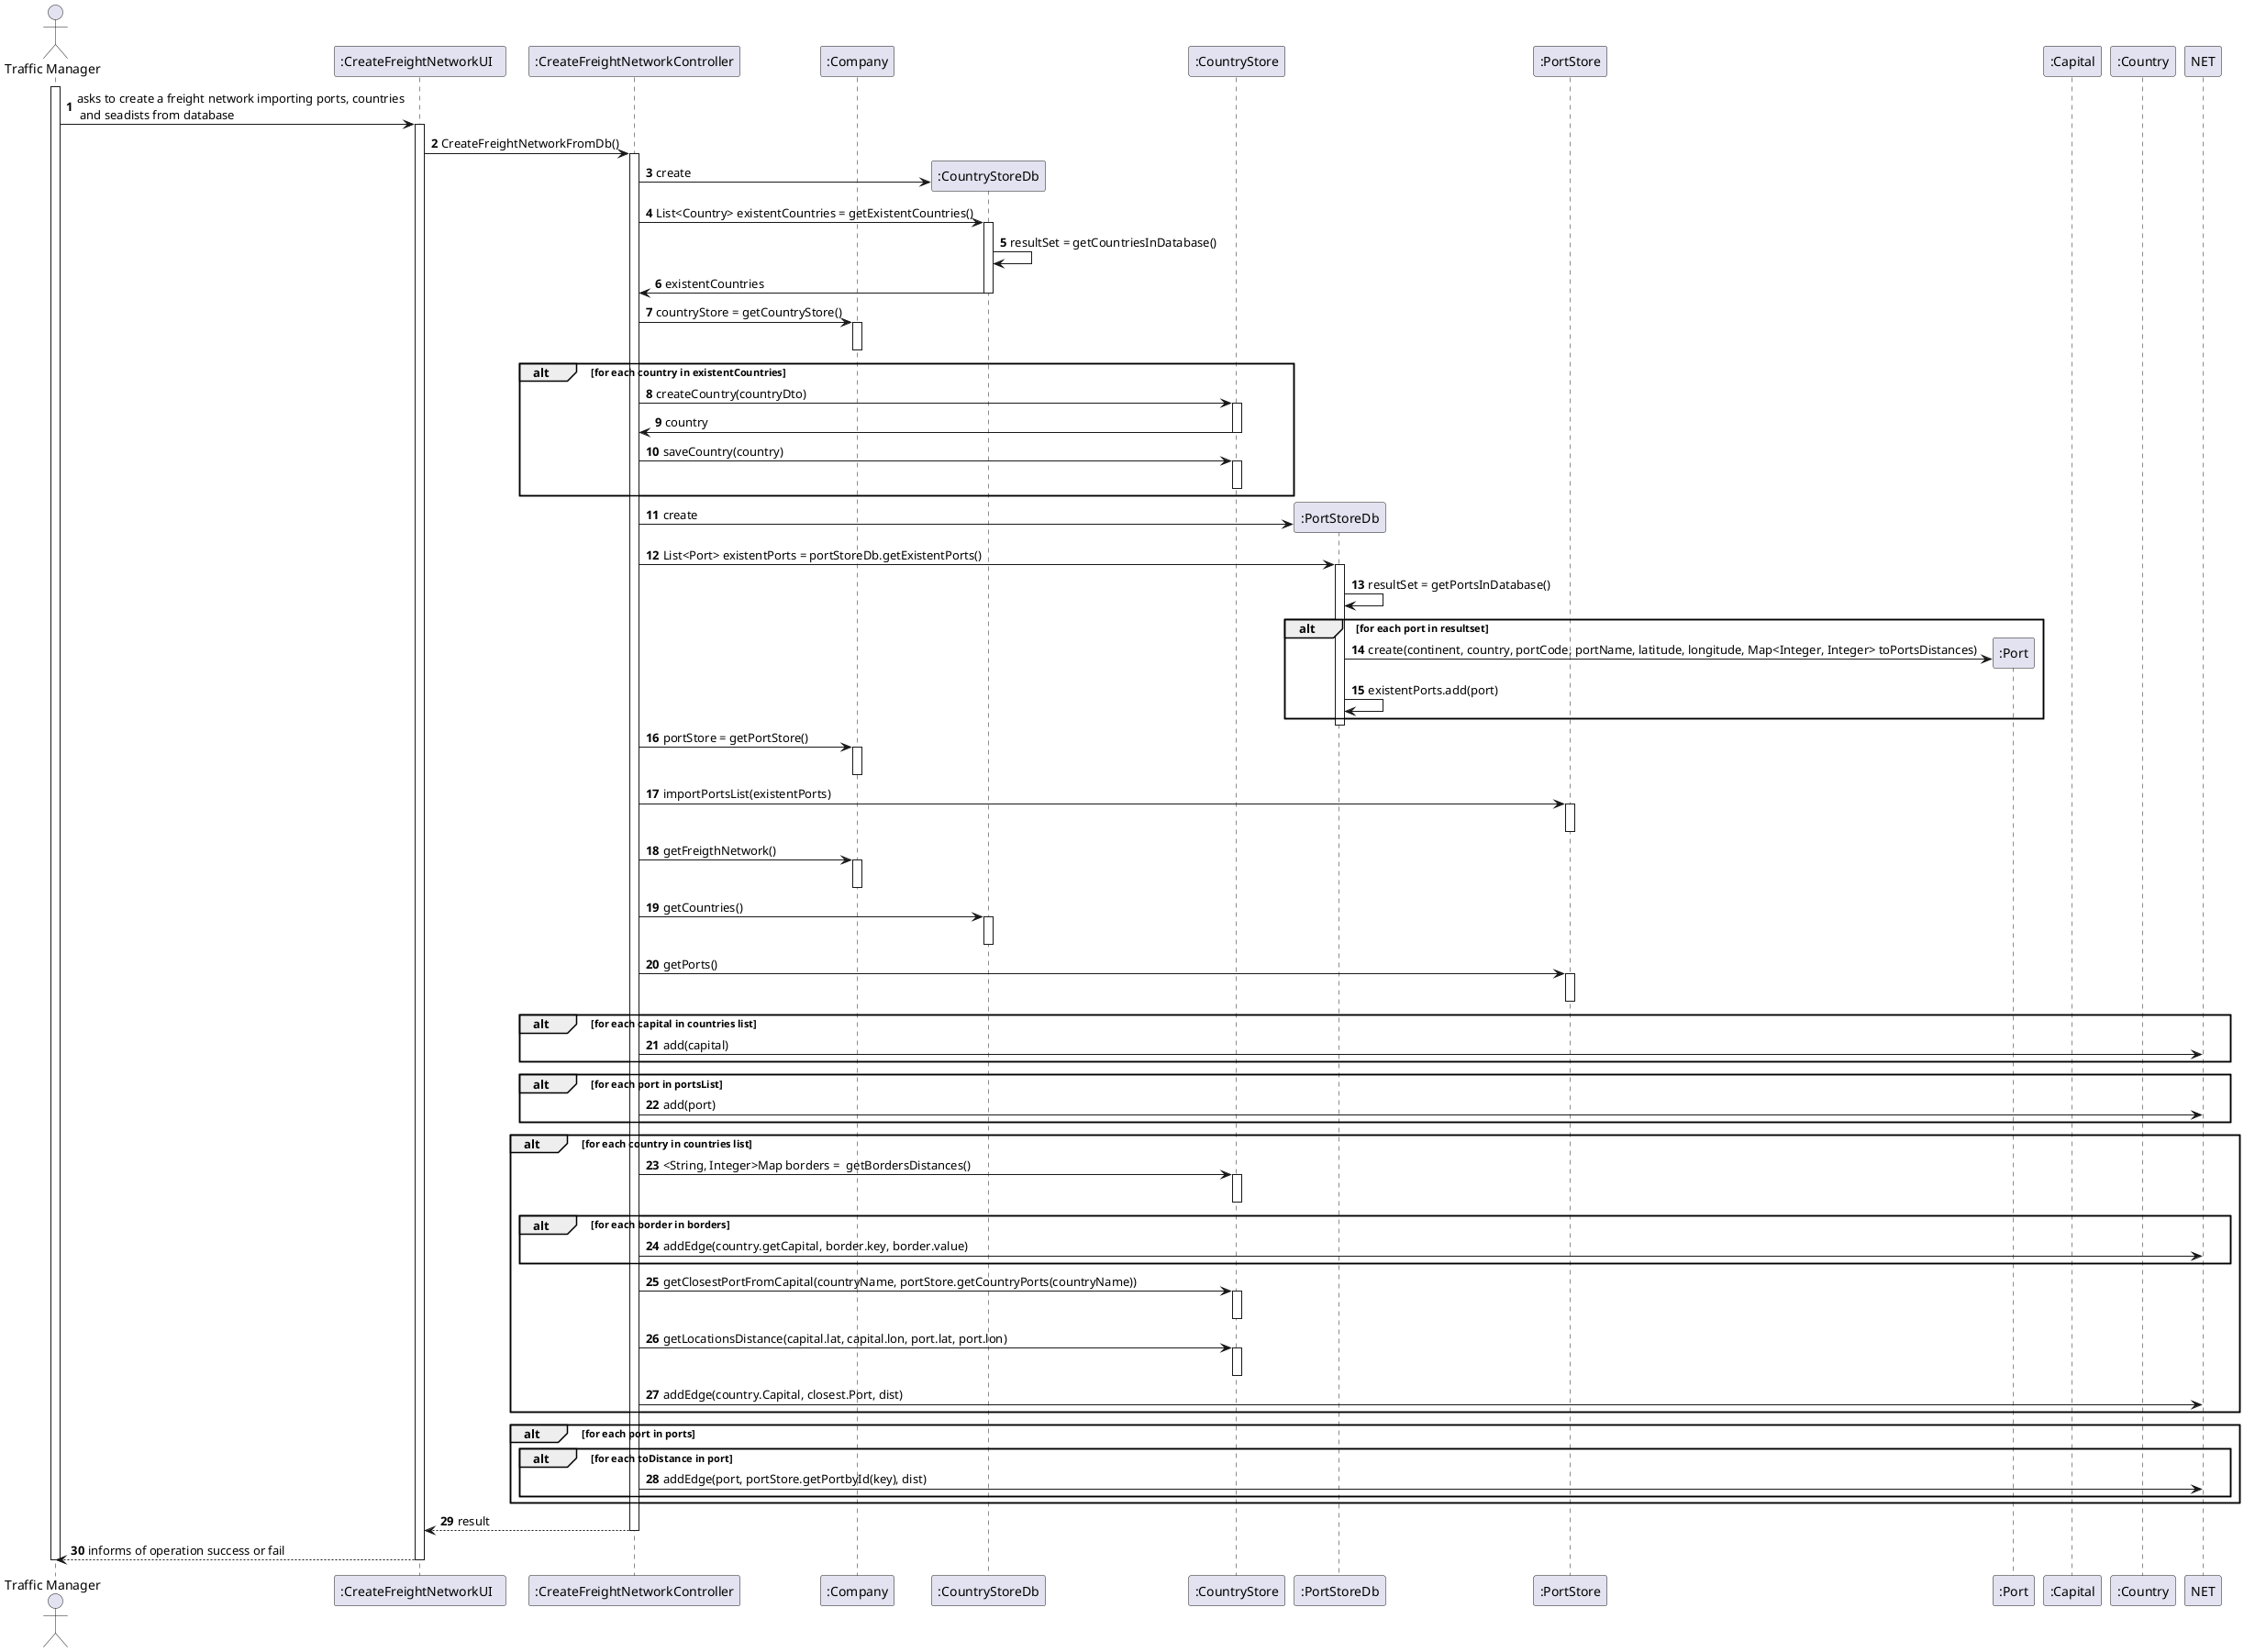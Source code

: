 @startuml
autonumber
'hide footbox
actor "Traffic Manager" as PM
participant ":CreateFreightNetworkUI  " as UI
participant ":CreateFreightNetworkController" as CTRL
participant ":Company" as CMP
participant ":CountryStoreDb" as CSTORE
participant ":CountryStore" as LSTORE
participant ":PortStoreDb" as STORE
participant ":PortStore" as PSTORE
participant ":Port" as PORT
participant ":Capital" as CAP
participant ":Country" as CTRY


activate PM
PM -> UI : asks to create a freight network importing ports, countries\n and seadists from database
activate UI

UI -> CTRL : CreateFreightNetworkFromDb()
activate CTRL
CTRL -> CSTORE** : create
CTRL -> CSTORE : List<Country> existentCountries = getExistentCountries()
activate CSTORE
CSTORE -> CSTORE: resultSet = getCountriesInDatabase()
CSTORE -> CTRL: existentCountries
deactivate CSTORE
CTRL -> CMP : countryStore = getCountryStore()
activate CMP
deactivate CMP
alt for each country in existentCountries
CTRL -> LSTORE : createCountry(countryDto)
activate LSTORE
LSTORE -> CTRL : country
deactivate LSTORE
CTRL -> LSTORE: saveCountry(country)
activate LSTORE
deactivate LSTORE
end
deactivate CSTORE
CTRL -> STORE** : create
CTRL -> STORE : List<Port> existentPorts = portStoreDb.getExistentPorts()
activate STORE
STORE -> STORE: resultSet = getPortsInDatabase()
alt for each port in resultset
STORE -> PORT** : create(continent, country, portCode, portName, latitude, longitude, Map<Integer, Integer> toPortsDistances)
STORE -> STORE : existentPorts.add(port)
end
deactivate STORE

CTRL -> CMP: portStore = getPortStore()
activate CMP
deactivate CMP

CTRL -> PSTORE : importPortsList(existentPorts)
activate PSTORE
deactivate PSTORE
deactivate STORE
CTRL -> CMP : getFreigthNetwork()
activate CMP
deactivate CMP
CTRL -> CSTORE : getCountries()
activate CSTORE
deactivate CSTORE
CTRL -> PSTORE: getPorts()
activate PSTORE
deactivate PSTORE
alt for each capital in countries list
CTRL -> NET : add(capital)
end
alt for each port in portsList
CTRL -> NET : add(port)
end
alt for each country in countries list
CTRL -> LSTORE : <String, Integer>Map borders =  getBordersDistances()
activate LSTORE
deactivate LSTORE
alt for each border in borders
CTRL -> NET : addEdge(country.getCapital, border.key, border.value)
end
CTRL -> LSTORE: getClosestPortFromCapital(countryName, portStore.getCountryPorts(countryName))
activate LSTORE
deactivate LSTORE
CTRL -> LSTORE: getLocationsDistance(capital.lat, capital.lon, port.lat, port.lon)
activate LSTORE
deactivate LSTORE
CTRL -> NET : addEdge(country.Capital, closest.Port, dist)
end
alt for each port in ports
alt for each toDistance in port
CTRL -> NET : addEdge(port, portStore.getPortbyId(key), dist)
end
end
CTRL --> UI : result
deactivate CTRL
UI --> PM : informs of operation success or fail
deactivate UI
deactivate PM

@enduml
